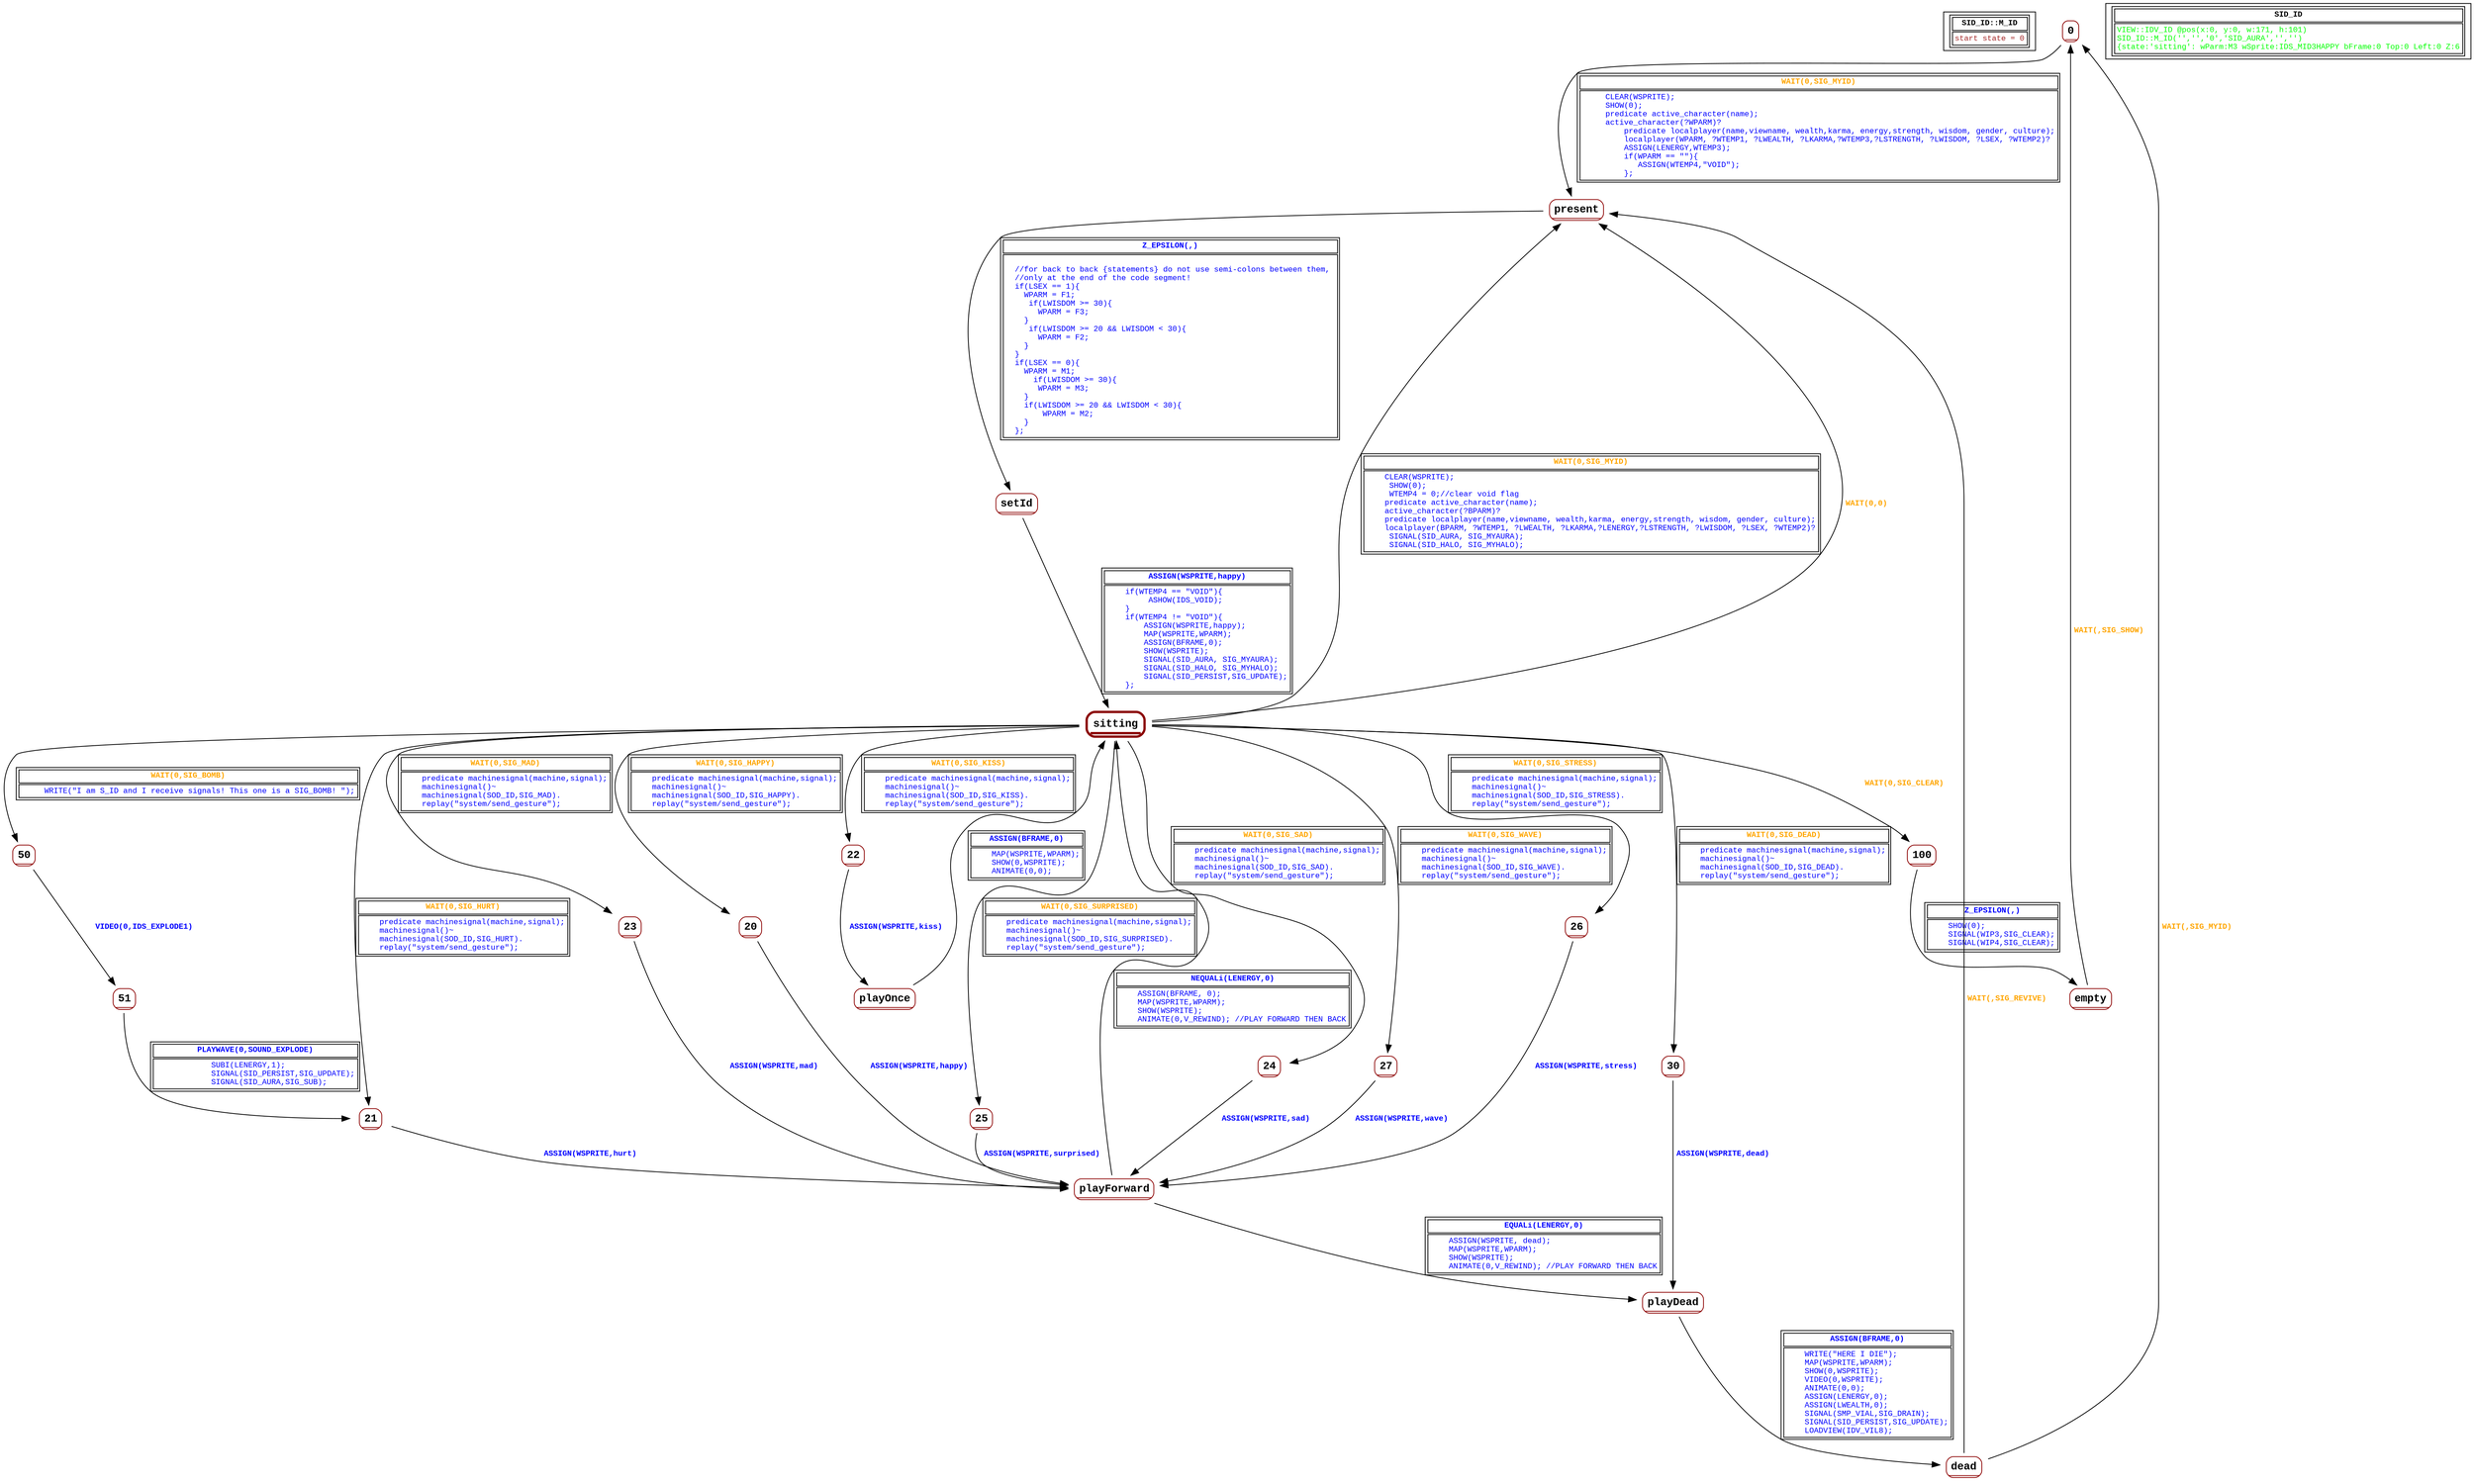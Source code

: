 digraph Automaton {
 fontname="Courier New"
	node [shape=oval, fontname="Courier New"];
	filename[shape = record, fontsize=10, label=< <table border="1"><tr><td><b>SID_ID::M_ID<br align="left"/></b></td></tr>
<tr><td><font point-size="10" color ="brown">start state = 0<br align="left"/></font></td></tr></table>>
];
	0[shape = none, fontsize=14, label=< <table border="1" color="darkred" style="rounded"><tr><td sides="b"><b>0<br align="left"/></b></td></tr>
</table>>];
"0" -> "present" [fontcolor=orange,fontsize=10,fontname="Courier New", label=< <table border="1"><tr><td><b>WAIT(0,SIG_MYID)<br align="left"/></b></td></tr>
<tr><td><font point-size="10" color ="blue">     CLEAR(WSPRITE);<br align="left"/>     SHOW(0);<br align="left"/>     predicate active_character(name);<br align="left"/>     active_character(?WPARM)?<br align="left"/>         predicate localplayer(name,viewname, wealth,karma, energy,strength, wisdom, gender, culture);<br align="left"/>         localplayer(WPARM, ?WTEMP1, ?LWEALTH, ?LKARMA,?WTEMP3,?LSTRENGTH, ?LWISDOM, ?LSEX, ?WTEMP2)?<br align="left"/>         ASSIGN(LENERGY,WTEMP3);<br align="left"/>         if(WPARM == &quot;&quot;)&#123;<br align="left"/>            ASSIGN(WTEMP4,&quot;VOID&quot;);<br align="left"/>         &#125;;<br align="left"/></font></td></tr></table>>
];
	100[shape = none, fontsize=14, label=< <table border="1" color="darkred" style="rounded"><tr><td sides="b"><b>100<br align="left"/></b></td></tr>
</table>>];
"100" -> "empty" [fontcolor=blue,fontsize=10,fontname="Courier New", label=< <table border="1"><tr><td><b>Z_EPSILON(,)<br align="left"/></b></td></tr>
<tr><td><font point-size="10" color ="blue">    SHOW(0);<br align="left"/>    SIGNAL(WIP3,SIG_CLEAR);<br align="left"/>    SIGNAL(WIP4,SIG_CLEAR);<br align="left"/></font></td></tr></table>>
];
	20[shape = none, fontsize=14, label=< <table border="1" color="darkred" style="rounded"><tr><td sides="b"><b>20<br align="left"/></b></td></tr>
</table>>];
"20" -> "playForward" [fontcolor=blue,fontsize=10,fontname="Courier New", label=< <table border="0"><tr><td><b>ASSIGN(WSPRITE,happy)<br align="left"/></b></td></tr>
</table>>
];
	21[shape = none, fontsize=14, label=< <table border="1" color="darkred" style="rounded"><tr><td sides="b"><b>21<br align="left"/></b></td></tr>
</table>>];
"21" -> "playForward" [fontcolor=blue,fontsize=10,fontname="Courier New", label=< <table border="0"><tr><td><b>ASSIGN(WSPRITE,hurt)<br align="left"/></b></td></tr>
</table>>
];
	22[shape = none, fontsize=14, label=< <table border="1" color="darkred" style="rounded"><tr><td sides="b"><b>22<br align="left"/></b></td></tr>
</table>>];
"22" -> "playOnce" [fontcolor=blue,fontsize=10,fontname="Courier New", label=< <table border="0"><tr><td><b>ASSIGN(WSPRITE,kiss)<br align="left"/></b></td></tr>
</table>>
];
	23[shape = none, fontsize=14, label=< <table border="1" color="darkred" style="rounded"><tr><td sides="b"><b>23<br align="left"/></b></td></tr>
</table>>];
"23" -> "playForward" [fontcolor=blue,fontsize=10,fontname="Courier New", label=< <table border="0"><tr><td><b>ASSIGN(WSPRITE,mad)<br align="left"/></b></td></tr>
</table>>
];
	24[shape = none, fontsize=14, label=< <table border="1" color="darkred" style="rounded"><tr><td sides="b"><b>24<br align="left"/></b></td></tr>
</table>>];
"24" -> "playForward" [fontcolor=blue,fontsize=10,fontname="Courier New", label=< <table border="0"><tr><td><b>ASSIGN(WSPRITE,sad)<br align="left"/></b></td></tr>
</table>>
];
	25[shape = none, fontsize=14, label=< <table border="1" color="darkred" style="rounded"><tr><td sides="b"><b>25<br align="left"/></b></td></tr>
</table>>];
"25" -> "playForward" [fontcolor=blue,fontsize=10,fontname="Courier New", label=< <table border="0"><tr><td><b>ASSIGN(WSPRITE,surprised)<br align="left"/></b></td></tr>
</table>>
];
	26[shape = none, fontsize=14, label=< <table border="1" color="darkred" style="rounded"><tr><td sides="b"><b>26<br align="left"/></b></td></tr>
</table>>];
"26" -> "playForward" [fontcolor=blue,fontsize=10,fontname="Courier New", label=< <table border="0"><tr><td><b>ASSIGN(WSPRITE,stress)<br align="left"/></b></td></tr>
</table>>
];
	27[shape = none, fontsize=14, label=< <table border="1" color="darkred" style="rounded"><tr><td sides="b"><b>27<br align="left"/></b></td></tr>
</table>>];
"27" -> "playForward" [fontcolor=blue,fontsize=10,fontname="Courier New", label=< <table border="0"><tr><td><b>ASSIGN(WSPRITE,wave)<br align="left"/></b></td></tr>
</table>>
];
	30[shape = none, fontsize=14, label=< <table border="1" color="darkred" style="rounded"><tr><td sides="b"><b>30<br align="left"/></b></td></tr>
</table>>];
"30" -> "playDead" [fontcolor=blue,fontsize=10,fontname="Courier New", label=< <table border="0"><tr><td><b>ASSIGN(WSPRITE,dead)<br align="left"/></b></td></tr>
</table>>
];
	50[shape = none, fontsize=14, label=< <table border="1" color="darkred" style="rounded"><tr><td sides="b"><b>50<br align="left"/></b></td></tr>
</table>>];
"50" -> "51" [fontcolor=blue,fontsize=10,fontname="Courier New", label=< <table border="0"><tr><td><b>VIDEO(0,IDS_EXPLODE1)<br align="left"/></b></td></tr>
</table>>
];
	51[shape = none, fontsize=14, label=< <table border="1" color="darkred" style="rounded"><tr><td sides="b"><b>51<br align="left"/></b></td></tr>
</table>>];
"51" -> "21" [fontcolor=blue,fontsize=10,fontname="Courier New", label=< <table border="1"><tr><td><b>PLAYWAVE(0,SOUND_EXPLODE)<br align="left"/></b></td></tr>
<tr><td><font point-size="10" color ="blue">            SUBI(LENERGY,1);<br align="left"/>            SIGNAL(SID_PERSIST,SIG_UPDATE);<br align="left"/>            SIGNAL(SID_AURA,SIG_SUB);<br align="left"/></font></td></tr></table>>
];
	dead[shape = none, fontsize=14, label=< <table border="1" color="darkred" style="rounded"><tr><td sides="b"><b>dead<br align="left"/></b></td></tr>
</table>>];
"dead" -> "present" [fontcolor=orange,fontsize=10,fontname="Courier New", label=< <table border="0"><tr><td><b>WAIT(,SIG_REVIVE)<br align="left"/></b></td></tr>
</table>>
];
"dead" -> "0" [fontcolor=orange,fontsize=10,fontname="Courier New", label=< <table border="0"><tr><td><b>WAIT(,SIG_MYID)<br align="left"/></b></td></tr>
</table>>
];
	empty[shape = none, fontsize=14, label=< <table border="1" color="darkred" style="rounded"><tr><td sides="b"><b>empty<br align="left"/></b></td></tr>
</table>>];
"empty" -> "0" [fontcolor=orange,fontsize=10,fontname="Courier New", label=< <table border="0"><tr><td><b>WAIT(,SIG_SHOW)<br align="left"/></b></td></tr>
</table>>
];
	playDead[shape = none, fontsize=14, label=< <table border="1" color="darkred" style="rounded"><tr><td sides="b"><b>playDead<br align="left"/></b></td></tr>
</table>>];
"playDead" -> "dead" [fontcolor=blue,fontsize=10,fontname="Courier New", label=< <table border="1"><tr><td><b>ASSIGN(BFRAME,0)<br align="left"/></b></td></tr>
<tr><td><font point-size="10" color ="blue">    WRITE(&quot;HERE I DIE&quot;);<br align="left"/>    MAP(WSPRITE,WPARM);<br align="left"/>    SHOW(0,WSPRITE);<br align="left"/>    VIDEO(0,WSPRITE);<br align="left"/>    ANIMATE(0,0);<br align="left"/>    ASSIGN(LENERGY,0);<br align="left"/>    ASSIGN(LWEALTH,0);<br align="left"/>    SIGNAL(SMP_VIAL,SIG_DRAIN);<br align="left"/>    SIGNAL(SID_PERSIST,SIG_UPDATE);<br align="left"/>    LOADVIEW(IDV_VIL8);<br align="left"/></font></td></tr></table>>
];
	playForward[shape = none, fontsize=14, label=< <table border="1" color="darkred" style="rounded"><tr><td sides="b"><b>playForward<br align="left"/></b></td></tr>
</table>>];
"playForward" -> "playDead" [fontcolor=blue,fontsize=10,fontname="Courier New", label=< <table border="1"><tr><td><b>EQUALi(LENERGY,0)<br align="left"/></b></td></tr>
<tr><td><font point-size="10" color ="blue">    ASSIGN(WSPRITE, dead);<br align="left"/>    MAP(WSPRITE,WPARM);<br align="left"/>    SHOW(WSPRITE);<br align="left"/>    ANIMATE(0,V_REWIND); //PLAY FORWARD THEN BACK<br align="left"/></font></td></tr></table>>
];
"playForward" -> "sitting" [fontcolor=blue,fontsize=10,fontname="Courier New", label=< <table border="1"><tr><td><b>NEQUALi(LENERGY,0)<br align="left"/></b></td></tr>
<tr><td><font point-size="10" color ="blue">    ASSIGN(BFRAME, 0);<br align="left"/>    MAP(WSPRITE,WPARM);<br align="left"/>    SHOW(WSPRITE);<br align="left"/>    ANIMATE(0,V_REWIND); //PLAY FORWARD THEN BACK<br align="left"/></font></td></tr></table>>
];
	playOnce[shape = none, fontsize=14, label=< <table border="1" color="darkred" style="rounded"><tr><td sides="b"><b>playOnce<br align="left"/></b></td></tr>
</table>>];
"playOnce" -> "sitting" [fontcolor=blue,fontsize=10,fontname="Courier New", label=< <table border="1"><tr><td><b>ASSIGN(BFRAME,0)<br align="left"/></b></td></tr>
<tr><td><font point-size="10" color ="blue">    MAP(WSPRITE,WPARM);<br align="left"/>    SHOW(0,WSPRITE);<br align="left"/>    ANIMATE(0,0);<br align="left"/></font></td></tr></table>>
];
	present[shape = none, fontsize=14, label=< <table border="1" color="darkred" style="rounded"><tr><td sides="b"><b>present<br align="left"/></b></td></tr>
</table>>];
"present" -> "setId" [fontcolor=blue,fontsize=10,fontname="Courier New", label=< <table border="1"><tr><td><b>Z_EPSILON(,)<br align="left"/></b></td></tr>
<tr><td><font point-size="10" color ="blue">       <br align="left"/>  //for back to back &#123;statements&#125; do not use semi-colons between them, <br align="left"/>  //only at the end of the code segment!<br align="left"/>  if(LSEX == 1)&#123;<br align="left"/>    WPARM = F1;<br align="left"/>     if(LWISDOM &gt;= 30)&#123;<br align="left"/>       WPARM = F3;<br align="left"/>    &#125;<br align="left"/>     if(LWISDOM &gt;= 20 &amp;&amp; LWISDOM &lt; 30)&#123;<br align="left"/>       WPARM = F2;<br align="left"/>    &#125;<br align="left"/>  &#125;<br align="left"/>  if(LSEX == 0)&#123;<br align="left"/>    WPARM = M1;<br align="left"/>      if(LWISDOM &gt;= 30)&#123;<br align="left"/>       WPARM = M3;<br align="left"/>    &#125;<br align="left"/>    if(LWISDOM &gt;= 20 &amp;&amp; LWISDOM &lt; 30)&#123;<br align="left"/>        WPARM = M2;<br align="left"/>    &#125;<br align="left"/>  &#125;; <br align="left"/></font></td></tr></table>>
];
	setId[shape = none, fontsize=14, label=< <table border="1" color="darkred" style="rounded"><tr><td sides="b"><b>setId<br align="left"/></b></td></tr>
</table>>];
"setId" -> "sitting" [fontcolor=blue,fontsize=10,fontname="Courier New", label=< <table border="1"><tr><td><b>ASSIGN(WSPRITE,happy)<br align="left"/></b></td></tr>
<tr><td><font point-size="10" color ="blue">    if(WTEMP4 == &quot;VOID&quot;)&#123;<br align="left"/>         ASHOW(IDS_VOID);<br align="left"/>    &#125;<br align="left"/>    if(WTEMP4 != &quot;VOID&quot;)&#123;<br align="left"/>        ASSIGN(WSPRITE,happy);<br align="left"/>        MAP(WSPRITE,WPARM);<br align="left"/>        ASSIGN(BFRAME,0);<br align="left"/>        SHOW(WSPRITE);<br align="left"/>        SIGNAL(SID_AURA, SIG_MYAURA);<br align="left"/>        SIGNAL(SID_HALO, SIG_MYHALO);<br align="left"/>        SIGNAL(SID_PERSIST,SIG_UPDATE);<br align="left"/>    &#125;;<br align="left"/></font></td></tr></table>>
];
	sitting[shape = none, fontsize=14, label=< <table border="3" color="darkred" style="rounded"><tr><td sides="b"><b>sitting<br align="left"/></b></td></tr>
</table>>];
"sitting" -> "present" [fontcolor=orange,fontsize=10,fontname="Courier New", label=< <table border="1"><tr><td><b>WAIT(0,SIG_MYID)<br align="left"/></b></td></tr>
<tr><td><font point-size="10" color ="blue">    CLEAR(WSPRITE);<br align="left"/>     SHOW(0);<br align="left"/>     WTEMP4 = 0;//clear void flag<br align="left"/>    predicate active_character(name);<br align="left"/>    active_character(?BPARM)?<br align="left"/>    predicate localplayer(name,viewname, wealth,karma, energy,strength, wisdom, gender, culture);<br align="left"/>    localplayer(BPARM, ?WTEMP1, ?LWEALTH, ?LKARMA,?LENERGY,?LSTRENGTH, ?LWISDOM, ?LSEX, ?WTEMP2)?<br align="left"/>     SIGNAL(SID_AURA, SIG_MYAURA);<br align="left"/>     SIGNAL(SID_HALO, SIG_MYHALO);<br align="left"/></font></td></tr></table>>
];
"sitting" -> "20" [fontcolor=orange,fontsize=10,fontname="Courier New", label=< <table border="1"><tr><td><b>WAIT(0,SIG_HAPPY)<br align="left"/></b></td></tr>
<tr><td><font point-size="10" color ="blue">    predicate machinesignal(machine,signal);<br align="left"/>    machinesignal()~<br align="left"/>    machinesignal(SOD_ID,SIG_HAPPY).<br align="left"/>    replay(&quot;system/send_gesture&quot;);<br align="left"/></font></td></tr></table>>
];
"sitting" -> "21" [fontcolor=orange,fontsize=10,fontname="Courier New", label=< <table border="1"><tr><td><b>WAIT(0,SIG_HURT)<br align="left"/></b></td></tr>
<tr><td><font point-size="10" color ="blue">    predicate machinesignal(machine,signal);<br align="left"/>    machinesignal()~<br align="left"/>    machinesignal(SOD_ID,SIG_HURT).<br align="left"/>    replay(&quot;system/send_gesture&quot;);<br align="left"/></font></td></tr></table>>
];
"sitting" -> "22" [fontcolor=orange,fontsize=10,fontname="Courier New", label=< <table border="1"><tr><td><b>WAIT(0,SIG_KISS)<br align="left"/></b></td></tr>
<tr><td><font point-size="10" color ="blue">    predicate machinesignal(machine,signal);<br align="left"/>    machinesignal()~<br align="left"/>    machinesignal(SOD_ID,SIG_KISS).<br align="left"/>    replay(&quot;system/send_gesture&quot;);<br align="left"/></font></td></tr></table>>
];
"sitting" -> "23" [fontcolor=orange,fontsize=10,fontname="Courier New", label=< <table border="1"><tr><td><b>WAIT(0,SIG_MAD)<br align="left"/></b></td></tr>
<tr><td><font point-size="10" color ="blue">    predicate machinesignal(machine,signal);<br align="left"/>    machinesignal()~<br align="left"/>    machinesignal(SOD_ID,SIG_MAD).<br align="left"/>    replay(&quot;system/send_gesture&quot;);<br align="left"/></font></td></tr></table>>
];
"sitting" -> "24" [fontcolor=orange,fontsize=10,fontname="Courier New", label=< <table border="1"><tr><td><b>WAIT(0,SIG_SAD)<br align="left"/></b></td></tr>
<tr><td><font point-size="10" color ="blue">    predicate machinesignal(machine,signal);<br align="left"/>    machinesignal()~<br align="left"/>    machinesignal(SOD_ID,SIG_SAD).<br align="left"/>    replay(&quot;system/send_gesture&quot;);<br align="left"/></font></td></tr></table>>
];
"sitting" -> "25" [fontcolor=orange,fontsize=10,fontname="Courier New", label=< <table border="1"><tr><td><b>WAIT(0,SIG_SURPRISED)<br align="left"/></b></td></tr>
<tr><td><font point-size="10" color ="blue">    predicate machinesignal(machine,signal);<br align="left"/>    machinesignal()~<br align="left"/>    machinesignal(SOD_ID,SIG_SURPRISED).<br align="left"/>    replay(&quot;system/send_gesture&quot;);<br align="left"/></font></td></tr></table>>
];
"sitting" -> "26" [fontcolor=orange,fontsize=10,fontname="Courier New", label=< <table border="1"><tr><td><b>WAIT(0,SIG_STRESS)<br align="left"/></b></td></tr>
<tr><td><font point-size="10" color ="blue">    predicate machinesignal(machine,signal);<br align="left"/>    machinesignal()~<br align="left"/>    machinesignal(SOD_ID,SIG_STRESS).<br align="left"/>    replay(&quot;system/send_gesture&quot;);<br align="left"/></font></td></tr></table>>
];
"sitting" -> "27" [fontcolor=orange,fontsize=10,fontname="Courier New", label=< <table border="1"><tr><td><b>WAIT(0,SIG_WAVE)<br align="left"/></b></td></tr>
<tr><td><font point-size="10" color ="blue">    predicate machinesignal(machine,signal);<br align="left"/>    machinesignal()~<br align="left"/>    machinesignal(SOD_ID,SIG_WAVE).<br align="left"/>    replay(&quot;system/send_gesture&quot;);<br align="left"/></font></td></tr></table>>
];
"sitting" -> "30" [fontcolor=orange,fontsize=10,fontname="Courier New", label=< <table border="1"><tr><td><b>WAIT(0,SIG_DEAD)<br align="left"/></b></td></tr>
<tr><td><font point-size="10" color ="blue">    predicate machinesignal(machine,signal);<br align="left"/>    machinesignal()~<br align="left"/>    machinesignal(SOD_ID,SIG_DEAD).<br align="left"/>    replay(&quot;system/send_gesture&quot;);<br align="left"/></font></td></tr></table>>
];
"sitting" -> "50" [fontcolor=orange,fontsize=10,fontname="Courier New", label=< <table border="1"><tr><td><b>WAIT(0,SIG_BOMB)<br align="left"/></b></td></tr>
<tr><td><font point-size="10" color ="blue">     WRITE(&quot;I am S_ID and I receive signals! This one is a SIG_BOMB! &quot;);<br align="left"/></font></td></tr></table>>
];
"sitting" -> "100" [fontcolor=orange,fontsize=10,fontname="Courier New", label=< <table border="0"><tr><td><b>WAIT(0,SIG_CLEAR)<br align="left"/></b></td></tr>
</table>>
];
"sitting" -> "present" [fontcolor=orange,fontsize=10,fontname="Courier New", label=< <table border="0"><tr><td><b>WAIT(0,0)<br align="left"/></b></td></tr>
</table>>
];
	status[shape = record, fontsize=10, label=< <table border="1"><tr><td><b>SID_ID<br align="left"/></b></td></tr>
<tr><td><font point-size="10" color ="green">VIEW::IDV_ID @pos(x:0, y:0, w:171, h:101)<br align="left"/>SID_ID::M_ID(&apos;&apos;,&apos;&apos;,&apos;0&apos;,&apos;SID_AURA&apos;,&apos;&apos;,&apos;&apos;)<br align="left"/>			&#123;state:&apos;sitting&apos;: wParm:M3 wSprite:IDS_MID3HAPPY bFrame:0 Top:0 Left:0 Z:6<br align="left"/></font></td></tr></table>>
];
}
